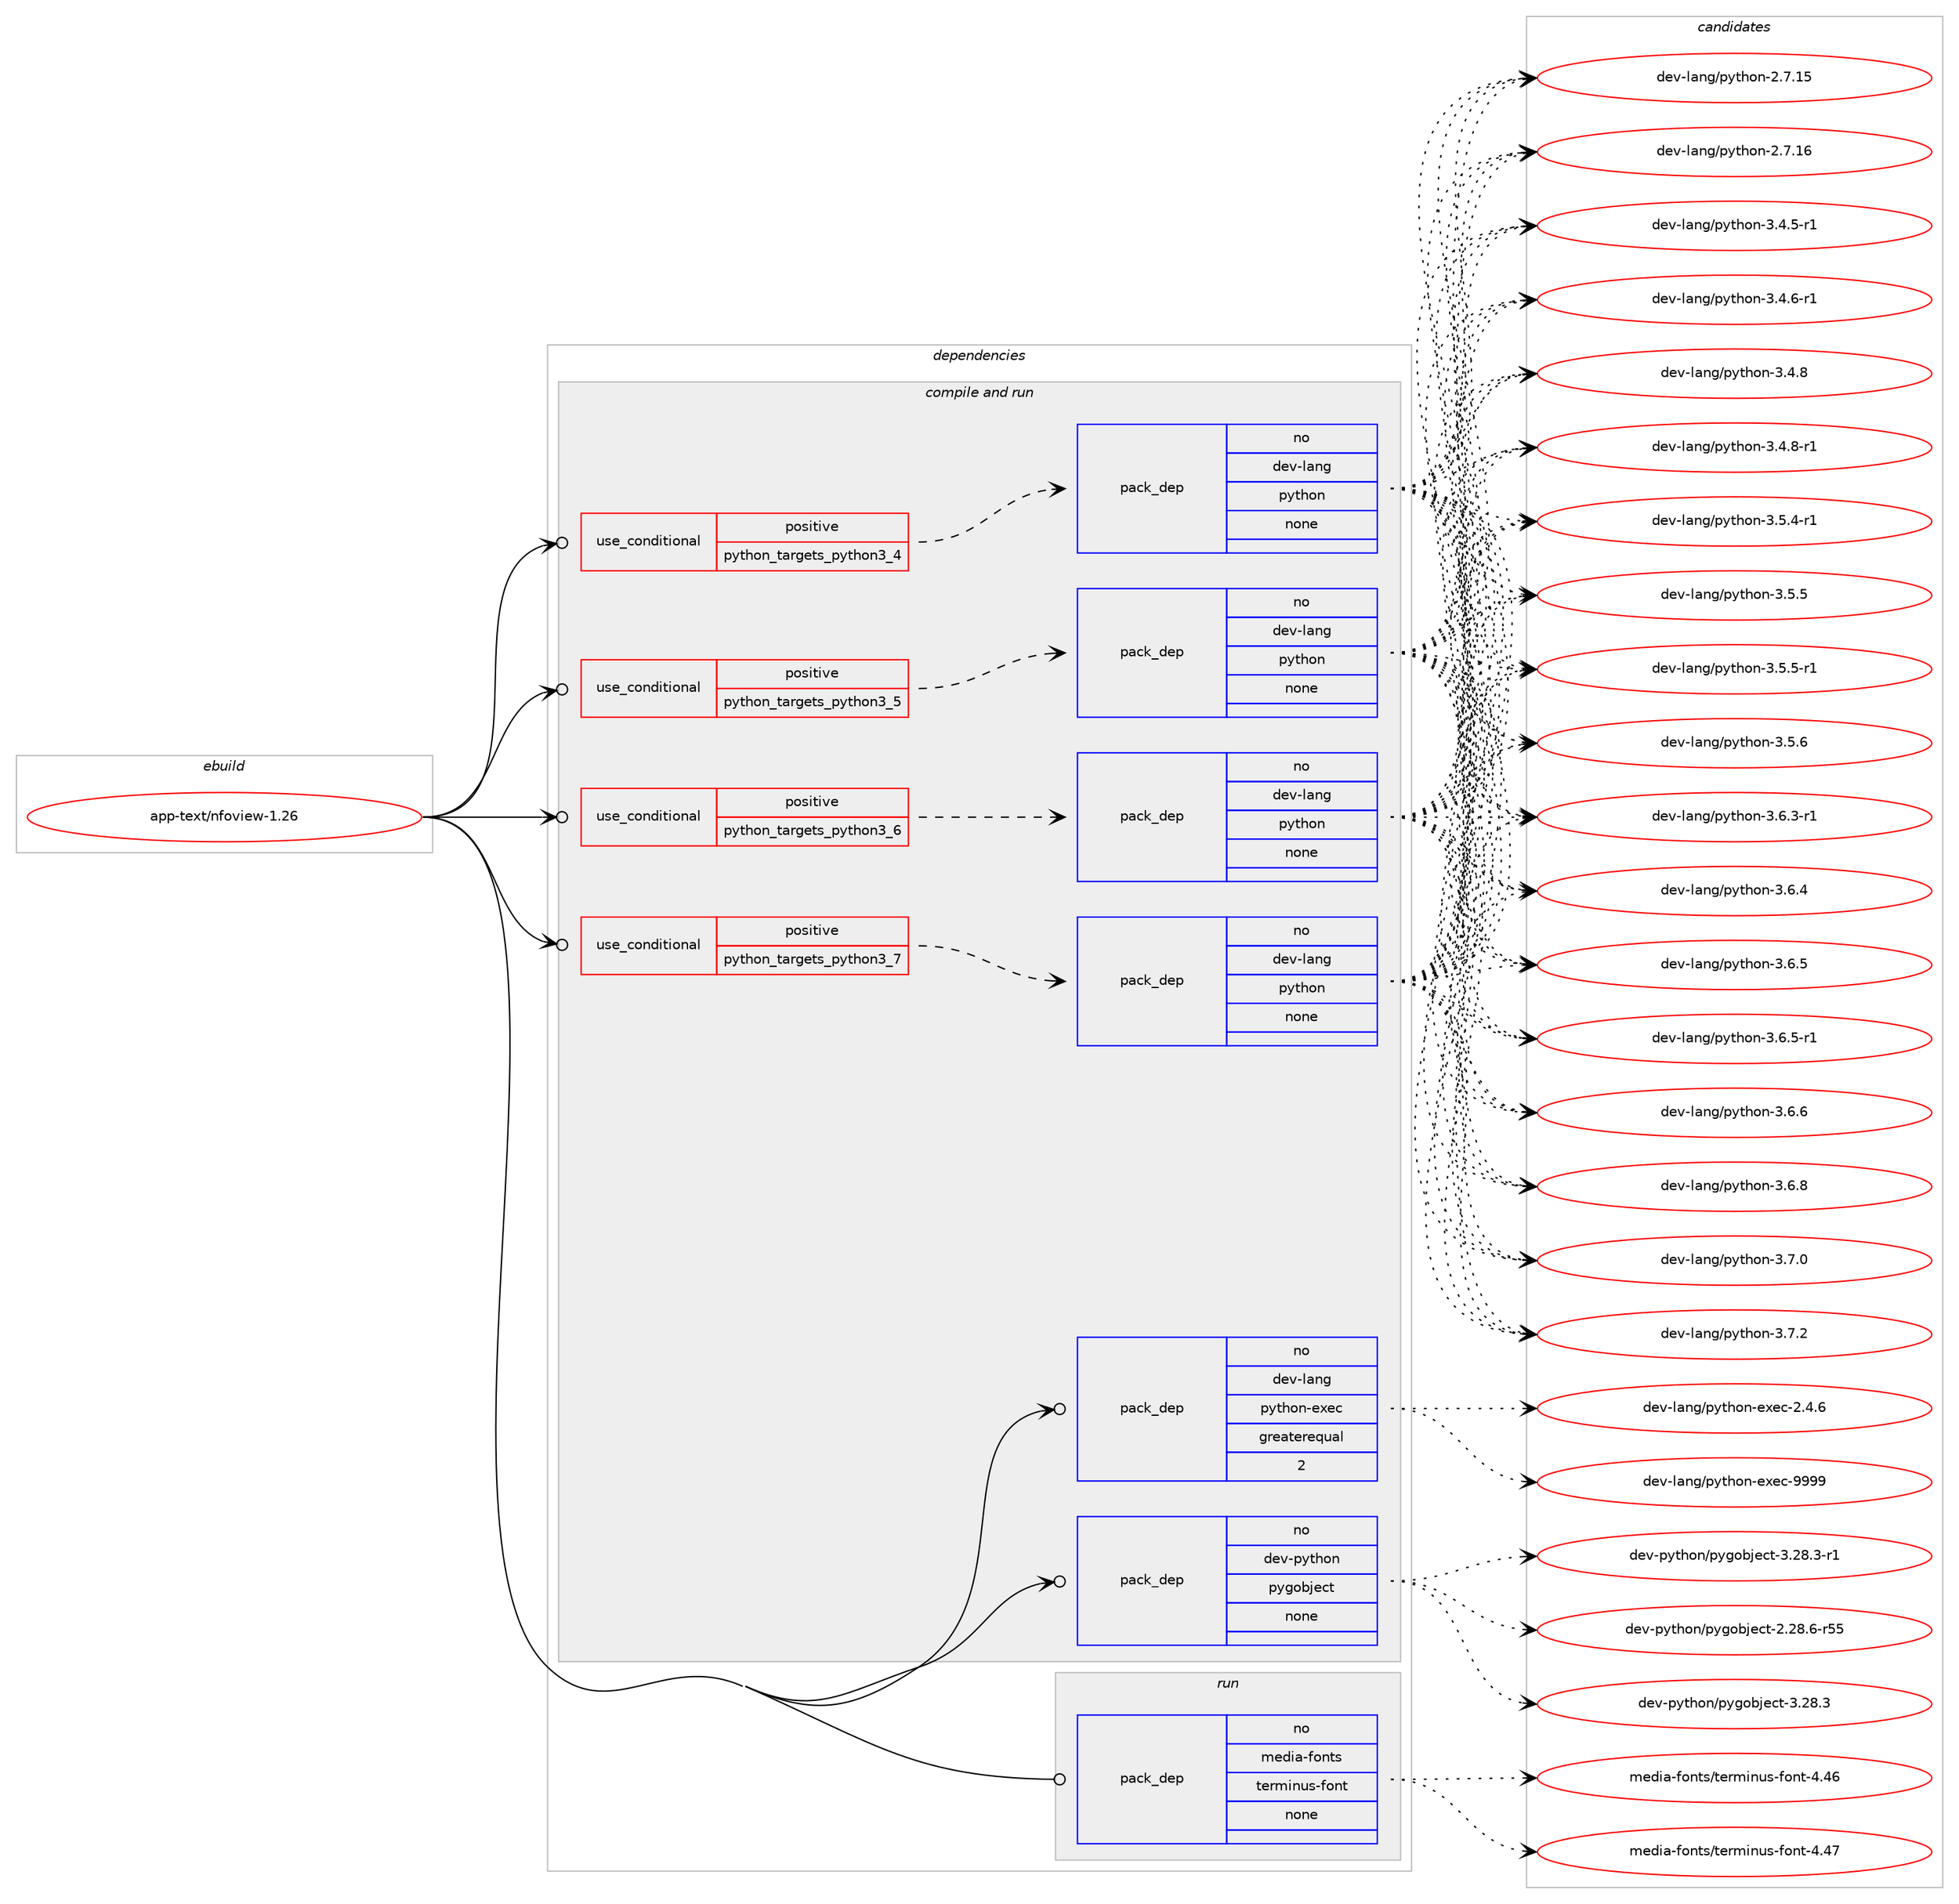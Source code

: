 digraph prolog {

# *************
# Graph options
# *************

newrank=true;
concentrate=true;
compound=true;
graph [rankdir=LR,fontname=Helvetica,fontsize=10,ranksep=1.5];#, ranksep=2.5, nodesep=0.2];
edge  [arrowhead=vee];
node  [fontname=Helvetica,fontsize=10];

# **********
# The ebuild
# **********

subgraph cluster_leftcol {
color=gray;
rank=same;
label=<<i>ebuild</i>>;
id [label="app-text/nfoview-1.26", color=red, width=4, href="../app-text/nfoview-1.26.svg"];
}

# ****************
# The dependencies
# ****************

subgraph cluster_midcol {
color=gray;
label=<<i>dependencies</i>>;
subgraph cluster_compile {
fillcolor="#eeeeee";
style=filled;
label=<<i>compile</i>>;
}
subgraph cluster_compileandrun {
fillcolor="#eeeeee";
style=filled;
label=<<i>compile and run</i>>;
subgraph cond355755 {
dependency1310478 [label=<<TABLE BORDER="0" CELLBORDER="1" CELLSPACING="0" CELLPADDING="4"><TR><TD ROWSPAN="3" CELLPADDING="10">use_conditional</TD></TR><TR><TD>positive</TD></TR><TR><TD>python_targets_python3_4</TD></TR></TABLE>>, shape=none, color=red];
subgraph pack934205 {
dependency1310479 [label=<<TABLE BORDER="0" CELLBORDER="1" CELLSPACING="0" CELLPADDING="4" WIDTH="220"><TR><TD ROWSPAN="6" CELLPADDING="30">pack_dep</TD></TR><TR><TD WIDTH="110">no</TD></TR><TR><TD>dev-lang</TD></TR><TR><TD>python</TD></TR><TR><TD>none</TD></TR><TR><TD></TD></TR></TABLE>>, shape=none, color=blue];
}
dependency1310478:e -> dependency1310479:w [weight=20,style="dashed",arrowhead="vee"];
}
id:e -> dependency1310478:w [weight=20,style="solid",arrowhead="odotvee"];
subgraph cond355756 {
dependency1310480 [label=<<TABLE BORDER="0" CELLBORDER="1" CELLSPACING="0" CELLPADDING="4"><TR><TD ROWSPAN="3" CELLPADDING="10">use_conditional</TD></TR><TR><TD>positive</TD></TR><TR><TD>python_targets_python3_5</TD></TR></TABLE>>, shape=none, color=red];
subgraph pack934206 {
dependency1310481 [label=<<TABLE BORDER="0" CELLBORDER="1" CELLSPACING="0" CELLPADDING="4" WIDTH="220"><TR><TD ROWSPAN="6" CELLPADDING="30">pack_dep</TD></TR><TR><TD WIDTH="110">no</TD></TR><TR><TD>dev-lang</TD></TR><TR><TD>python</TD></TR><TR><TD>none</TD></TR><TR><TD></TD></TR></TABLE>>, shape=none, color=blue];
}
dependency1310480:e -> dependency1310481:w [weight=20,style="dashed",arrowhead="vee"];
}
id:e -> dependency1310480:w [weight=20,style="solid",arrowhead="odotvee"];
subgraph cond355757 {
dependency1310482 [label=<<TABLE BORDER="0" CELLBORDER="1" CELLSPACING="0" CELLPADDING="4"><TR><TD ROWSPAN="3" CELLPADDING="10">use_conditional</TD></TR><TR><TD>positive</TD></TR><TR><TD>python_targets_python3_6</TD></TR></TABLE>>, shape=none, color=red];
subgraph pack934207 {
dependency1310483 [label=<<TABLE BORDER="0" CELLBORDER="1" CELLSPACING="0" CELLPADDING="4" WIDTH="220"><TR><TD ROWSPAN="6" CELLPADDING="30">pack_dep</TD></TR><TR><TD WIDTH="110">no</TD></TR><TR><TD>dev-lang</TD></TR><TR><TD>python</TD></TR><TR><TD>none</TD></TR><TR><TD></TD></TR></TABLE>>, shape=none, color=blue];
}
dependency1310482:e -> dependency1310483:w [weight=20,style="dashed",arrowhead="vee"];
}
id:e -> dependency1310482:w [weight=20,style="solid",arrowhead="odotvee"];
subgraph cond355758 {
dependency1310484 [label=<<TABLE BORDER="0" CELLBORDER="1" CELLSPACING="0" CELLPADDING="4"><TR><TD ROWSPAN="3" CELLPADDING="10">use_conditional</TD></TR><TR><TD>positive</TD></TR><TR><TD>python_targets_python3_7</TD></TR></TABLE>>, shape=none, color=red];
subgraph pack934208 {
dependency1310485 [label=<<TABLE BORDER="0" CELLBORDER="1" CELLSPACING="0" CELLPADDING="4" WIDTH="220"><TR><TD ROWSPAN="6" CELLPADDING="30">pack_dep</TD></TR><TR><TD WIDTH="110">no</TD></TR><TR><TD>dev-lang</TD></TR><TR><TD>python</TD></TR><TR><TD>none</TD></TR><TR><TD></TD></TR></TABLE>>, shape=none, color=blue];
}
dependency1310484:e -> dependency1310485:w [weight=20,style="dashed",arrowhead="vee"];
}
id:e -> dependency1310484:w [weight=20,style="solid",arrowhead="odotvee"];
subgraph pack934209 {
dependency1310486 [label=<<TABLE BORDER="0" CELLBORDER="1" CELLSPACING="0" CELLPADDING="4" WIDTH="220"><TR><TD ROWSPAN="6" CELLPADDING="30">pack_dep</TD></TR><TR><TD WIDTH="110">no</TD></TR><TR><TD>dev-lang</TD></TR><TR><TD>python-exec</TD></TR><TR><TD>greaterequal</TD></TR><TR><TD>2</TD></TR></TABLE>>, shape=none, color=blue];
}
id:e -> dependency1310486:w [weight=20,style="solid",arrowhead="odotvee"];
subgraph pack934210 {
dependency1310487 [label=<<TABLE BORDER="0" CELLBORDER="1" CELLSPACING="0" CELLPADDING="4" WIDTH="220"><TR><TD ROWSPAN="6" CELLPADDING="30">pack_dep</TD></TR><TR><TD WIDTH="110">no</TD></TR><TR><TD>dev-python</TD></TR><TR><TD>pygobject</TD></TR><TR><TD>none</TD></TR><TR><TD></TD></TR></TABLE>>, shape=none, color=blue];
}
id:e -> dependency1310487:w [weight=20,style="solid",arrowhead="odotvee"];
}
subgraph cluster_run {
fillcolor="#eeeeee";
style=filled;
label=<<i>run</i>>;
subgraph pack934211 {
dependency1310488 [label=<<TABLE BORDER="0" CELLBORDER="1" CELLSPACING="0" CELLPADDING="4" WIDTH="220"><TR><TD ROWSPAN="6" CELLPADDING="30">pack_dep</TD></TR><TR><TD WIDTH="110">no</TD></TR><TR><TD>media-fonts</TD></TR><TR><TD>terminus-font</TD></TR><TR><TD>none</TD></TR><TR><TD></TD></TR></TABLE>>, shape=none, color=blue];
}
id:e -> dependency1310488:w [weight=20,style="solid",arrowhead="odot"];
}
}

# **************
# The candidates
# **************

subgraph cluster_choices {
rank=same;
color=gray;
label=<<i>candidates</i>>;

subgraph choice934205 {
color=black;
nodesep=1;
choice10010111845108971101034711212111610411111045504655464953 [label="dev-lang/python-2.7.15", color=red, width=4,href="../dev-lang/python-2.7.15.svg"];
choice10010111845108971101034711212111610411111045504655464954 [label="dev-lang/python-2.7.16", color=red, width=4,href="../dev-lang/python-2.7.16.svg"];
choice1001011184510897110103471121211161041111104551465246534511449 [label="dev-lang/python-3.4.5-r1", color=red, width=4,href="../dev-lang/python-3.4.5-r1.svg"];
choice1001011184510897110103471121211161041111104551465246544511449 [label="dev-lang/python-3.4.6-r1", color=red, width=4,href="../dev-lang/python-3.4.6-r1.svg"];
choice100101118451089711010347112121116104111110455146524656 [label="dev-lang/python-3.4.8", color=red, width=4,href="../dev-lang/python-3.4.8.svg"];
choice1001011184510897110103471121211161041111104551465246564511449 [label="dev-lang/python-3.4.8-r1", color=red, width=4,href="../dev-lang/python-3.4.8-r1.svg"];
choice1001011184510897110103471121211161041111104551465346524511449 [label="dev-lang/python-3.5.4-r1", color=red, width=4,href="../dev-lang/python-3.5.4-r1.svg"];
choice100101118451089711010347112121116104111110455146534653 [label="dev-lang/python-3.5.5", color=red, width=4,href="../dev-lang/python-3.5.5.svg"];
choice1001011184510897110103471121211161041111104551465346534511449 [label="dev-lang/python-3.5.5-r1", color=red, width=4,href="../dev-lang/python-3.5.5-r1.svg"];
choice100101118451089711010347112121116104111110455146534654 [label="dev-lang/python-3.5.6", color=red, width=4,href="../dev-lang/python-3.5.6.svg"];
choice1001011184510897110103471121211161041111104551465446514511449 [label="dev-lang/python-3.6.3-r1", color=red, width=4,href="../dev-lang/python-3.6.3-r1.svg"];
choice100101118451089711010347112121116104111110455146544652 [label="dev-lang/python-3.6.4", color=red, width=4,href="../dev-lang/python-3.6.4.svg"];
choice100101118451089711010347112121116104111110455146544653 [label="dev-lang/python-3.6.5", color=red, width=4,href="../dev-lang/python-3.6.5.svg"];
choice1001011184510897110103471121211161041111104551465446534511449 [label="dev-lang/python-3.6.5-r1", color=red, width=4,href="../dev-lang/python-3.6.5-r1.svg"];
choice100101118451089711010347112121116104111110455146544654 [label="dev-lang/python-3.6.6", color=red, width=4,href="../dev-lang/python-3.6.6.svg"];
choice100101118451089711010347112121116104111110455146544656 [label="dev-lang/python-3.6.8", color=red, width=4,href="../dev-lang/python-3.6.8.svg"];
choice100101118451089711010347112121116104111110455146554648 [label="dev-lang/python-3.7.0", color=red, width=4,href="../dev-lang/python-3.7.0.svg"];
choice100101118451089711010347112121116104111110455146554650 [label="dev-lang/python-3.7.2", color=red, width=4,href="../dev-lang/python-3.7.2.svg"];
dependency1310479:e -> choice10010111845108971101034711212111610411111045504655464953:w [style=dotted,weight="100"];
dependency1310479:e -> choice10010111845108971101034711212111610411111045504655464954:w [style=dotted,weight="100"];
dependency1310479:e -> choice1001011184510897110103471121211161041111104551465246534511449:w [style=dotted,weight="100"];
dependency1310479:e -> choice1001011184510897110103471121211161041111104551465246544511449:w [style=dotted,weight="100"];
dependency1310479:e -> choice100101118451089711010347112121116104111110455146524656:w [style=dotted,weight="100"];
dependency1310479:e -> choice1001011184510897110103471121211161041111104551465246564511449:w [style=dotted,weight="100"];
dependency1310479:e -> choice1001011184510897110103471121211161041111104551465346524511449:w [style=dotted,weight="100"];
dependency1310479:e -> choice100101118451089711010347112121116104111110455146534653:w [style=dotted,weight="100"];
dependency1310479:e -> choice1001011184510897110103471121211161041111104551465346534511449:w [style=dotted,weight="100"];
dependency1310479:e -> choice100101118451089711010347112121116104111110455146534654:w [style=dotted,weight="100"];
dependency1310479:e -> choice1001011184510897110103471121211161041111104551465446514511449:w [style=dotted,weight="100"];
dependency1310479:e -> choice100101118451089711010347112121116104111110455146544652:w [style=dotted,weight="100"];
dependency1310479:e -> choice100101118451089711010347112121116104111110455146544653:w [style=dotted,weight="100"];
dependency1310479:e -> choice1001011184510897110103471121211161041111104551465446534511449:w [style=dotted,weight="100"];
dependency1310479:e -> choice100101118451089711010347112121116104111110455146544654:w [style=dotted,weight="100"];
dependency1310479:e -> choice100101118451089711010347112121116104111110455146544656:w [style=dotted,weight="100"];
dependency1310479:e -> choice100101118451089711010347112121116104111110455146554648:w [style=dotted,weight="100"];
dependency1310479:e -> choice100101118451089711010347112121116104111110455146554650:w [style=dotted,weight="100"];
}
subgraph choice934206 {
color=black;
nodesep=1;
choice10010111845108971101034711212111610411111045504655464953 [label="dev-lang/python-2.7.15", color=red, width=4,href="../dev-lang/python-2.7.15.svg"];
choice10010111845108971101034711212111610411111045504655464954 [label="dev-lang/python-2.7.16", color=red, width=4,href="../dev-lang/python-2.7.16.svg"];
choice1001011184510897110103471121211161041111104551465246534511449 [label="dev-lang/python-3.4.5-r1", color=red, width=4,href="../dev-lang/python-3.4.5-r1.svg"];
choice1001011184510897110103471121211161041111104551465246544511449 [label="dev-lang/python-3.4.6-r1", color=red, width=4,href="../dev-lang/python-3.4.6-r1.svg"];
choice100101118451089711010347112121116104111110455146524656 [label="dev-lang/python-3.4.8", color=red, width=4,href="../dev-lang/python-3.4.8.svg"];
choice1001011184510897110103471121211161041111104551465246564511449 [label="dev-lang/python-3.4.8-r1", color=red, width=4,href="../dev-lang/python-3.4.8-r1.svg"];
choice1001011184510897110103471121211161041111104551465346524511449 [label="dev-lang/python-3.5.4-r1", color=red, width=4,href="../dev-lang/python-3.5.4-r1.svg"];
choice100101118451089711010347112121116104111110455146534653 [label="dev-lang/python-3.5.5", color=red, width=4,href="../dev-lang/python-3.5.5.svg"];
choice1001011184510897110103471121211161041111104551465346534511449 [label="dev-lang/python-3.5.5-r1", color=red, width=4,href="../dev-lang/python-3.5.5-r1.svg"];
choice100101118451089711010347112121116104111110455146534654 [label="dev-lang/python-3.5.6", color=red, width=4,href="../dev-lang/python-3.5.6.svg"];
choice1001011184510897110103471121211161041111104551465446514511449 [label="dev-lang/python-3.6.3-r1", color=red, width=4,href="../dev-lang/python-3.6.3-r1.svg"];
choice100101118451089711010347112121116104111110455146544652 [label="dev-lang/python-3.6.4", color=red, width=4,href="../dev-lang/python-3.6.4.svg"];
choice100101118451089711010347112121116104111110455146544653 [label="dev-lang/python-3.6.5", color=red, width=4,href="../dev-lang/python-3.6.5.svg"];
choice1001011184510897110103471121211161041111104551465446534511449 [label="dev-lang/python-3.6.5-r1", color=red, width=4,href="../dev-lang/python-3.6.5-r1.svg"];
choice100101118451089711010347112121116104111110455146544654 [label="dev-lang/python-3.6.6", color=red, width=4,href="../dev-lang/python-3.6.6.svg"];
choice100101118451089711010347112121116104111110455146544656 [label="dev-lang/python-3.6.8", color=red, width=4,href="../dev-lang/python-3.6.8.svg"];
choice100101118451089711010347112121116104111110455146554648 [label="dev-lang/python-3.7.0", color=red, width=4,href="../dev-lang/python-3.7.0.svg"];
choice100101118451089711010347112121116104111110455146554650 [label="dev-lang/python-3.7.2", color=red, width=4,href="../dev-lang/python-3.7.2.svg"];
dependency1310481:e -> choice10010111845108971101034711212111610411111045504655464953:w [style=dotted,weight="100"];
dependency1310481:e -> choice10010111845108971101034711212111610411111045504655464954:w [style=dotted,weight="100"];
dependency1310481:e -> choice1001011184510897110103471121211161041111104551465246534511449:w [style=dotted,weight="100"];
dependency1310481:e -> choice1001011184510897110103471121211161041111104551465246544511449:w [style=dotted,weight="100"];
dependency1310481:e -> choice100101118451089711010347112121116104111110455146524656:w [style=dotted,weight="100"];
dependency1310481:e -> choice1001011184510897110103471121211161041111104551465246564511449:w [style=dotted,weight="100"];
dependency1310481:e -> choice1001011184510897110103471121211161041111104551465346524511449:w [style=dotted,weight="100"];
dependency1310481:e -> choice100101118451089711010347112121116104111110455146534653:w [style=dotted,weight="100"];
dependency1310481:e -> choice1001011184510897110103471121211161041111104551465346534511449:w [style=dotted,weight="100"];
dependency1310481:e -> choice100101118451089711010347112121116104111110455146534654:w [style=dotted,weight="100"];
dependency1310481:e -> choice1001011184510897110103471121211161041111104551465446514511449:w [style=dotted,weight="100"];
dependency1310481:e -> choice100101118451089711010347112121116104111110455146544652:w [style=dotted,weight="100"];
dependency1310481:e -> choice100101118451089711010347112121116104111110455146544653:w [style=dotted,weight="100"];
dependency1310481:e -> choice1001011184510897110103471121211161041111104551465446534511449:w [style=dotted,weight="100"];
dependency1310481:e -> choice100101118451089711010347112121116104111110455146544654:w [style=dotted,weight="100"];
dependency1310481:e -> choice100101118451089711010347112121116104111110455146544656:w [style=dotted,weight="100"];
dependency1310481:e -> choice100101118451089711010347112121116104111110455146554648:w [style=dotted,weight="100"];
dependency1310481:e -> choice100101118451089711010347112121116104111110455146554650:w [style=dotted,weight="100"];
}
subgraph choice934207 {
color=black;
nodesep=1;
choice10010111845108971101034711212111610411111045504655464953 [label="dev-lang/python-2.7.15", color=red, width=4,href="../dev-lang/python-2.7.15.svg"];
choice10010111845108971101034711212111610411111045504655464954 [label="dev-lang/python-2.7.16", color=red, width=4,href="../dev-lang/python-2.7.16.svg"];
choice1001011184510897110103471121211161041111104551465246534511449 [label="dev-lang/python-3.4.5-r1", color=red, width=4,href="../dev-lang/python-3.4.5-r1.svg"];
choice1001011184510897110103471121211161041111104551465246544511449 [label="dev-lang/python-3.4.6-r1", color=red, width=4,href="../dev-lang/python-3.4.6-r1.svg"];
choice100101118451089711010347112121116104111110455146524656 [label="dev-lang/python-3.4.8", color=red, width=4,href="../dev-lang/python-3.4.8.svg"];
choice1001011184510897110103471121211161041111104551465246564511449 [label="dev-lang/python-3.4.8-r1", color=red, width=4,href="../dev-lang/python-3.4.8-r1.svg"];
choice1001011184510897110103471121211161041111104551465346524511449 [label="dev-lang/python-3.5.4-r1", color=red, width=4,href="../dev-lang/python-3.5.4-r1.svg"];
choice100101118451089711010347112121116104111110455146534653 [label="dev-lang/python-3.5.5", color=red, width=4,href="../dev-lang/python-3.5.5.svg"];
choice1001011184510897110103471121211161041111104551465346534511449 [label="dev-lang/python-3.5.5-r1", color=red, width=4,href="../dev-lang/python-3.5.5-r1.svg"];
choice100101118451089711010347112121116104111110455146534654 [label="dev-lang/python-3.5.6", color=red, width=4,href="../dev-lang/python-3.5.6.svg"];
choice1001011184510897110103471121211161041111104551465446514511449 [label="dev-lang/python-3.6.3-r1", color=red, width=4,href="../dev-lang/python-3.6.3-r1.svg"];
choice100101118451089711010347112121116104111110455146544652 [label="dev-lang/python-3.6.4", color=red, width=4,href="../dev-lang/python-3.6.4.svg"];
choice100101118451089711010347112121116104111110455146544653 [label="dev-lang/python-3.6.5", color=red, width=4,href="../dev-lang/python-3.6.5.svg"];
choice1001011184510897110103471121211161041111104551465446534511449 [label="dev-lang/python-3.6.5-r1", color=red, width=4,href="../dev-lang/python-3.6.5-r1.svg"];
choice100101118451089711010347112121116104111110455146544654 [label="dev-lang/python-3.6.6", color=red, width=4,href="../dev-lang/python-3.6.6.svg"];
choice100101118451089711010347112121116104111110455146544656 [label="dev-lang/python-3.6.8", color=red, width=4,href="../dev-lang/python-3.6.8.svg"];
choice100101118451089711010347112121116104111110455146554648 [label="dev-lang/python-3.7.0", color=red, width=4,href="../dev-lang/python-3.7.0.svg"];
choice100101118451089711010347112121116104111110455146554650 [label="dev-lang/python-3.7.2", color=red, width=4,href="../dev-lang/python-3.7.2.svg"];
dependency1310483:e -> choice10010111845108971101034711212111610411111045504655464953:w [style=dotted,weight="100"];
dependency1310483:e -> choice10010111845108971101034711212111610411111045504655464954:w [style=dotted,weight="100"];
dependency1310483:e -> choice1001011184510897110103471121211161041111104551465246534511449:w [style=dotted,weight="100"];
dependency1310483:e -> choice1001011184510897110103471121211161041111104551465246544511449:w [style=dotted,weight="100"];
dependency1310483:e -> choice100101118451089711010347112121116104111110455146524656:w [style=dotted,weight="100"];
dependency1310483:e -> choice1001011184510897110103471121211161041111104551465246564511449:w [style=dotted,weight="100"];
dependency1310483:e -> choice1001011184510897110103471121211161041111104551465346524511449:w [style=dotted,weight="100"];
dependency1310483:e -> choice100101118451089711010347112121116104111110455146534653:w [style=dotted,weight="100"];
dependency1310483:e -> choice1001011184510897110103471121211161041111104551465346534511449:w [style=dotted,weight="100"];
dependency1310483:e -> choice100101118451089711010347112121116104111110455146534654:w [style=dotted,weight="100"];
dependency1310483:e -> choice1001011184510897110103471121211161041111104551465446514511449:w [style=dotted,weight="100"];
dependency1310483:e -> choice100101118451089711010347112121116104111110455146544652:w [style=dotted,weight="100"];
dependency1310483:e -> choice100101118451089711010347112121116104111110455146544653:w [style=dotted,weight="100"];
dependency1310483:e -> choice1001011184510897110103471121211161041111104551465446534511449:w [style=dotted,weight="100"];
dependency1310483:e -> choice100101118451089711010347112121116104111110455146544654:w [style=dotted,weight="100"];
dependency1310483:e -> choice100101118451089711010347112121116104111110455146544656:w [style=dotted,weight="100"];
dependency1310483:e -> choice100101118451089711010347112121116104111110455146554648:w [style=dotted,weight="100"];
dependency1310483:e -> choice100101118451089711010347112121116104111110455146554650:w [style=dotted,weight="100"];
}
subgraph choice934208 {
color=black;
nodesep=1;
choice10010111845108971101034711212111610411111045504655464953 [label="dev-lang/python-2.7.15", color=red, width=4,href="../dev-lang/python-2.7.15.svg"];
choice10010111845108971101034711212111610411111045504655464954 [label="dev-lang/python-2.7.16", color=red, width=4,href="../dev-lang/python-2.7.16.svg"];
choice1001011184510897110103471121211161041111104551465246534511449 [label="dev-lang/python-3.4.5-r1", color=red, width=4,href="../dev-lang/python-3.4.5-r1.svg"];
choice1001011184510897110103471121211161041111104551465246544511449 [label="dev-lang/python-3.4.6-r1", color=red, width=4,href="../dev-lang/python-3.4.6-r1.svg"];
choice100101118451089711010347112121116104111110455146524656 [label="dev-lang/python-3.4.8", color=red, width=4,href="../dev-lang/python-3.4.8.svg"];
choice1001011184510897110103471121211161041111104551465246564511449 [label="dev-lang/python-3.4.8-r1", color=red, width=4,href="../dev-lang/python-3.4.8-r1.svg"];
choice1001011184510897110103471121211161041111104551465346524511449 [label="dev-lang/python-3.5.4-r1", color=red, width=4,href="../dev-lang/python-3.5.4-r1.svg"];
choice100101118451089711010347112121116104111110455146534653 [label="dev-lang/python-3.5.5", color=red, width=4,href="../dev-lang/python-3.5.5.svg"];
choice1001011184510897110103471121211161041111104551465346534511449 [label="dev-lang/python-3.5.5-r1", color=red, width=4,href="../dev-lang/python-3.5.5-r1.svg"];
choice100101118451089711010347112121116104111110455146534654 [label="dev-lang/python-3.5.6", color=red, width=4,href="../dev-lang/python-3.5.6.svg"];
choice1001011184510897110103471121211161041111104551465446514511449 [label="dev-lang/python-3.6.3-r1", color=red, width=4,href="../dev-lang/python-3.6.3-r1.svg"];
choice100101118451089711010347112121116104111110455146544652 [label="dev-lang/python-3.6.4", color=red, width=4,href="../dev-lang/python-3.6.4.svg"];
choice100101118451089711010347112121116104111110455146544653 [label="dev-lang/python-3.6.5", color=red, width=4,href="../dev-lang/python-3.6.5.svg"];
choice1001011184510897110103471121211161041111104551465446534511449 [label="dev-lang/python-3.6.5-r1", color=red, width=4,href="../dev-lang/python-3.6.5-r1.svg"];
choice100101118451089711010347112121116104111110455146544654 [label="dev-lang/python-3.6.6", color=red, width=4,href="../dev-lang/python-3.6.6.svg"];
choice100101118451089711010347112121116104111110455146544656 [label="dev-lang/python-3.6.8", color=red, width=4,href="../dev-lang/python-3.6.8.svg"];
choice100101118451089711010347112121116104111110455146554648 [label="dev-lang/python-3.7.0", color=red, width=4,href="../dev-lang/python-3.7.0.svg"];
choice100101118451089711010347112121116104111110455146554650 [label="dev-lang/python-3.7.2", color=red, width=4,href="../dev-lang/python-3.7.2.svg"];
dependency1310485:e -> choice10010111845108971101034711212111610411111045504655464953:w [style=dotted,weight="100"];
dependency1310485:e -> choice10010111845108971101034711212111610411111045504655464954:w [style=dotted,weight="100"];
dependency1310485:e -> choice1001011184510897110103471121211161041111104551465246534511449:w [style=dotted,weight="100"];
dependency1310485:e -> choice1001011184510897110103471121211161041111104551465246544511449:w [style=dotted,weight="100"];
dependency1310485:e -> choice100101118451089711010347112121116104111110455146524656:w [style=dotted,weight="100"];
dependency1310485:e -> choice1001011184510897110103471121211161041111104551465246564511449:w [style=dotted,weight="100"];
dependency1310485:e -> choice1001011184510897110103471121211161041111104551465346524511449:w [style=dotted,weight="100"];
dependency1310485:e -> choice100101118451089711010347112121116104111110455146534653:w [style=dotted,weight="100"];
dependency1310485:e -> choice1001011184510897110103471121211161041111104551465346534511449:w [style=dotted,weight="100"];
dependency1310485:e -> choice100101118451089711010347112121116104111110455146534654:w [style=dotted,weight="100"];
dependency1310485:e -> choice1001011184510897110103471121211161041111104551465446514511449:w [style=dotted,weight="100"];
dependency1310485:e -> choice100101118451089711010347112121116104111110455146544652:w [style=dotted,weight="100"];
dependency1310485:e -> choice100101118451089711010347112121116104111110455146544653:w [style=dotted,weight="100"];
dependency1310485:e -> choice1001011184510897110103471121211161041111104551465446534511449:w [style=dotted,weight="100"];
dependency1310485:e -> choice100101118451089711010347112121116104111110455146544654:w [style=dotted,weight="100"];
dependency1310485:e -> choice100101118451089711010347112121116104111110455146544656:w [style=dotted,weight="100"];
dependency1310485:e -> choice100101118451089711010347112121116104111110455146554648:w [style=dotted,weight="100"];
dependency1310485:e -> choice100101118451089711010347112121116104111110455146554650:w [style=dotted,weight="100"];
}
subgraph choice934209 {
color=black;
nodesep=1;
choice1001011184510897110103471121211161041111104510112010199455046524654 [label="dev-lang/python-exec-2.4.6", color=red, width=4,href="../dev-lang/python-exec-2.4.6.svg"];
choice10010111845108971101034711212111610411111045101120101994557575757 [label="dev-lang/python-exec-9999", color=red, width=4,href="../dev-lang/python-exec-9999.svg"];
dependency1310486:e -> choice1001011184510897110103471121211161041111104510112010199455046524654:w [style=dotted,weight="100"];
dependency1310486:e -> choice10010111845108971101034711212111610411111045101120101994557575757:w [style=dotted,weight="100"];
}
subgraph choice934210 {
color=black;
nodesep=1;
choice1001011184511212111610411111047112121103111981061019911645504650564654451145353 [label="dev-python/pygobject-2.28.6-r55", color=red, width=4,href="../dev-python/pygobject-2.28.6-r55.svg"];
choice1001011184511212111610411111047112121103111981061019911645514650564651 [label="dev-python/pygobject-3.28.3", color=red, width=4,href="../dev-python/pygobject-3.28.3.svg"];
choice10010111845112121116104111110471121211031119810610199116455146505646514511449 [label="dev-python/pygobject-3.28.3-r1", color=red, width=4,href="../dev-python/pygobject-3.28.3-r1.svg"];
dependency1310487:e -> choice1001011184511212111610411111047112121103111981061019911645504650564654451145353:w [style=dotted,weight="100"];
dependency1310487:e -> choice1001011184511212111610411111047112121103111981061019911645514650564651:w [style=dotted,weight="100"];
dependency1310487:e -> choice10010111845112121116104111110471121211031119810610199116455146505646514511449:w [style=dotted,weight="100"];
}
subgraph choice934211 {
color=black;
nodesep=1;
choice109101100105974510211111011611547116101114109105110117115451021111101164552465254 [label="media-fonts/terminus-font-4.46", color=red, width=4,href="../media-fonts/terminus-font-4.46.svg"];
choice109101100105974510211111011611547116101114109105110117115451021111101164552465255 [label="media-fonts/terminus-font-4.47", color=red, width=4,href="../media-fonts/terminus-font-4.47.svg"];
dependency1310488:e -> choice109101100105974510211111011611547116101114109105110117115451021111101164552465254:w [style=dotted,weight="100"];
dependency1310488:e -> choice109101100105974510211111011611547116101114109105110117115451021111101164552465255:w [style=dotted,weight="100"];
}
}

}
